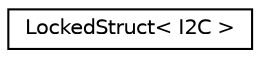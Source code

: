 digraph "Graphical Class Hierarchy"
{
  edge [fontname="Helvetica",fontsize="10",labelfontname="Helvetica",labelfontsize="10"];
  node [fontname="Helvetica",fontsize="10",shape=record];
  rankdir="LR";
  Node0 [label="LockedStruct\< I2C \>",height=0.2,width=0.4,color="black", fillcolor="white", style="filled",URL="$struct_locked_struct.html"];
}
